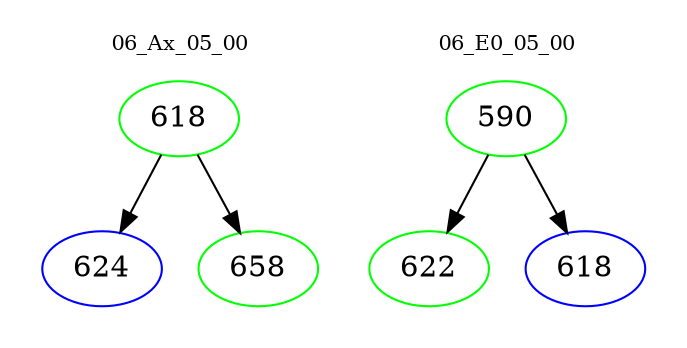 digraph{
subgraph cluster_0 {
color = white
label = "06_Ax_05_00";
fontsize=10;
T0_618 [label="618", color="green"]
T0_618 -> T0_624 [color="black"]
T0_624 [label="624", color="blue"]
T0_618 -> T0_658 [color="black"]
T0_658 [label="658", color="green"]
}
subgraph cluster_1 {
color = white
label = "06_E0_05_00";
fontsize=10;
T1_590 [label="590", color="green"]
T1_590 -> T1_622 [color="black"]
T1_622 [label="622", color="green"]
T1_590 -> T1_618 [color="black"]
T1_618 [label="618", color="blue"]
}
}
